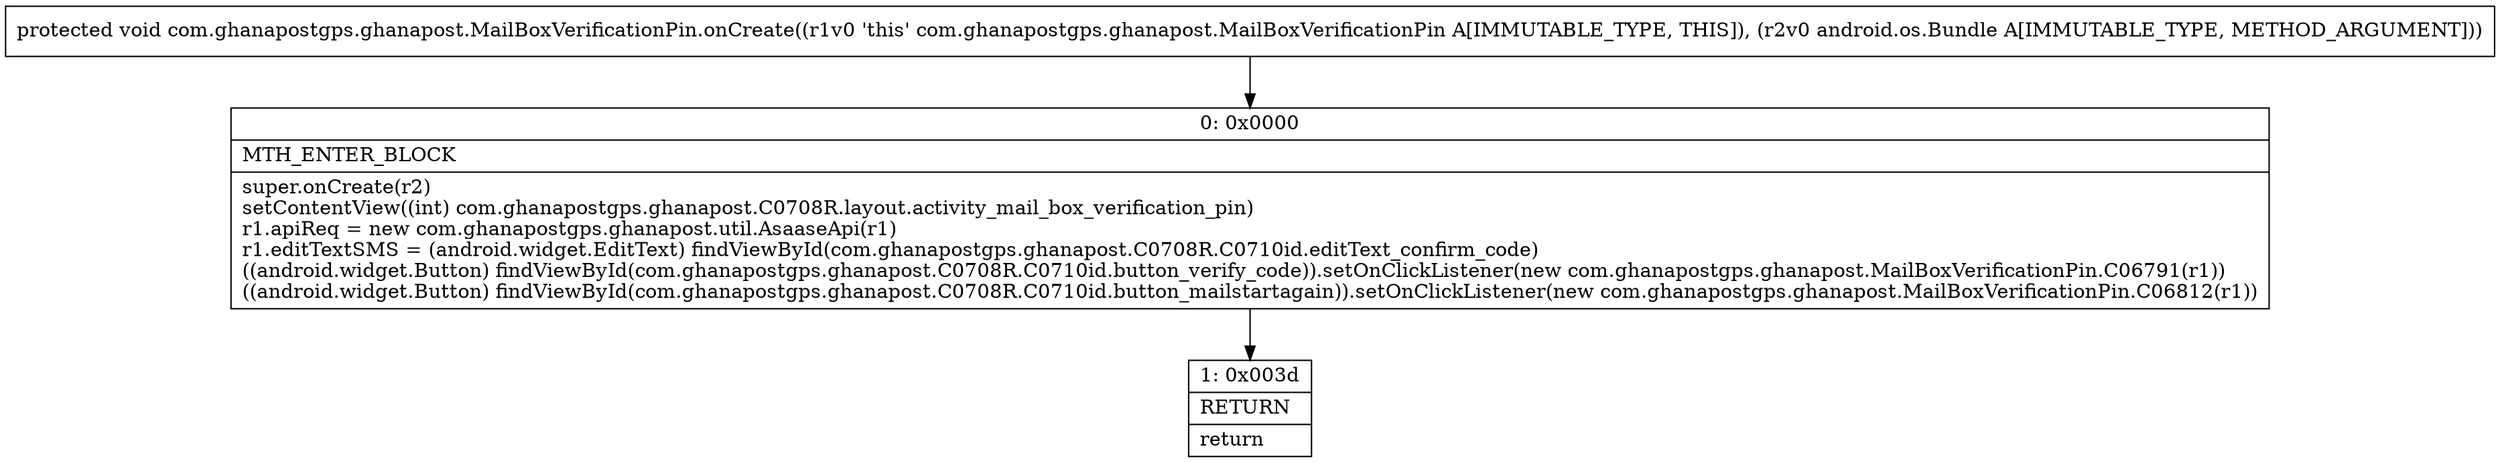 digraph "CFG forcom.ghanapostgps.ghanapost.MailBoxVerificationPin.onCreate(Landroid\/os\/Bundle;)V" {
Node_0 [shape=record,label="{0\:\ 0x0000|MTH_ENTER_BLOCK\l|super.onCreate(r2)\lsetContentView((int) com.ghanapostgps.ghanapost.C0708R.layout.activity_mail_box_verification_pin)\lr1.apiReq = new com.ghanapostgps.ghanapost.util.AsaaseApi(r1)\lr1.editTextSMS = (android.widget.EditText) findViewById(com.ghanapostgps.ghanapost.C0708R.C0710id.editText_confirm_code)\l((android.widget.Button) findViewById(com.ghanapostgps.ghanapost.C0708R.C0710id.button_verify_code)).setOnClickListener(new com.ghanapostgps.ghanapost.MailBoxVerificationPin.C06791(r1))\l((android.widget.Button) findViewById(com.ghanapostgps.ghanapost.C0708R.C0710id.button_mailstartagain)).setOnClickListener(new com.ghanapostgps.ghanapost.MailBoxVerificationPin.C06812(r1))\l}"];
Node_1 [shape=record,label="{1\:\ 0x003d|RETURN\l|return\l}"];
MethodNode[shape=record,label="{protected void com.ghanapostgps.ghanapost.MailBoxVerificationPin.onCreate((r1v0 'this' com.ghanapostgps.ghanapost.MailBoxVerificationPin A[IMMUTABLE_TYPE, THIS]), (r2v0 android.os.Bundle A[IMMUTABLE_TYPE, METHOD_ARGUMENT])) }"];
MethodNode -> Node_0;
Node_0 -> Node_1;
}

